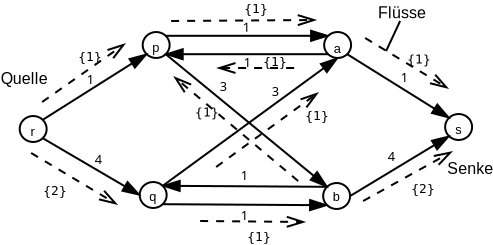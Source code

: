 <?xml version="1.0" encoding="UTF-8"?>
<dia:diagram xmlns:dia="http://www.lysator.liu.se/~alla/dia/"><dia:layer name="Hintergrund" visible="true"><dia:object type="Standard - Ellipse" version="0" id="O0"><dia:attribute name="obj_pos"><dia:point val="8.75,9"/></dia:attribute><dia:attribute name="obj_bb"><dia:rectangle val="8.7,8.95;10.15,10.35"/></dia:attribute><dia:attribute name="elem_corner"><dia:point val="8.75,9"/></dia:attribute><dia:attribute name="elem_width"><dia:real val="1.35"/></dia:attribute><dia:attribute name="elem_height"><dia:real val="1.3"/></dia:attribute></dia:object><dia:object type="Standard - Text" version="0" id="O1"><dia:attribute name="obj_pos"><dia:point val="9.4,10"/></dia:attribute><dia:attribute name="obj_bb"><dia:rectangle val="9.3,9.4;9.5,10.4"/></dia:attribute><dia:attribute name="text"><dia:composite type="text"><dia:attribute name="string"><dia:string>#r#</dia:string></dia:attribute><dia:attribute name="font"><dia:font family="arial" style="0" name="Helvetica"/></dia:attribute><dia:attribute name="height"><dia:real val="0.8"/></dia:attribute><dia:attribute name="pos"><dia:point val="9.4,10"/></dia:attribute><dia:attribute name="color"><dia:color val="#000000"/></dia:attribute><dia:attribute name="alignment"><dia:enum val="1"/></dia:attribute></dia:composite></dia:attribute></dia:object><dia:object type="Standard - Ellipse" version="0" id="O2"><dia:attribute name="obj_pos"><dia:point val="14.9,4.8"/></dia:attribute><dia:attribute name="obj_bb"><dia:rectangle val="14.85,4.75;16.3,6.15"/></dia:attribute><dia:attribute name="elem_corner"><dia:point val="14.9,4.8"/></dia:attribute><dia:attribute name="elem_width"><dia:real val="1.35"/></dia:attribute><dia:attribute name="elem_height"><dia:real val="1.3"/></dia:attribute></dia:object><dia:object type="Standard - Text" version="0" id="O3"><dia:attribute name="obj_pos"><dia:point val="15.55,5.8"/></dia:attribute><dia:attribute name="obj_bb"><dia:rectangle val="15.375,5.2;15.725,6.2"/></dia:attribute><dia:attribute name="text"><dia:composite type="text"><dia:attribute name="string"><dia:string>#p#</dia:string></dia:attribute><dia:attribute name="font"><dia:font family="arial" style="0" name="Helvetica"/></dia:attribute><dia:attribute name="height"><dia:real val="0.8"/></dia:attribute><dia:attribute name="pos"><dia:point val="15.55,5.8"/></dia:attribute><dia:attribute name="color"><dia:color val="#000000"/></dia:attribute><dia:attribute name="alignment"><dia:enum val="1"/></dia:attribute></dia:composite></dia:attribute></dia:object><dia:object type="Standard - Ellipse" version="0" id="O4"><dia:attribute name="obj_pos"><dia:point val="14.75,12.3"/></dia:attribute><dia:attribute name="obj_bb"><dia:rectangle val="14.7,12.25;16.15,13.65"/></dia:attribute><dia:attribute name="elem_corner"><dia:point val="14.75,12.3"/></dia:attribute><dia:attribute name="elem_width"><dia:real val="1.35"/></dia:attribute><dia:attribute name="elem_height"><dia:real val="1.3"/></dia:attribute></dia:object><dia:object type="Standard - Text" version="0" id="O5"><dia:attribute name="obj_pos"><dia:point val="15.4,13.25"/></dia:attribute><dia:attribute name="obj_bb"><dia:rectangle val="15.225,12.65;15.575,13.65"/></dia:attribute><dia:attribute name="text"><dia:composite type="text"><dia:attribute name="string"><dia:string>#q#</dia:string></dia:attribute><dia:attribute name="font"><dia:font family="arial" style="0" name="Helvetica"/></dia:attribute><dia:attribute name="height"><dia:real val="0.8"/></dia:attribute><dia:attribute name="pos"><dia:point val="15.4,13.25"/></dia:attribute><dia:attribute name="color"><dia:color val="#000000"/></dia:attribute><dia:attribute name="alignment"><dia:enum val="1"/></dia:attribute></dia:composite></dia:attribute></dia:object><dia:object type="Standard - Ellipse" version="0" id="O6"><dia:attribute name="obj_pos"><dia:point val="23.973,4.8"/></dia:attribute><dia:attribute name="obj_bb"><dia:rectangle val="23.923,4.75;25.373,6.15"/></dia:attribute><dia:attribute name="elem_corner"><dia:point val="23.973,4.8"/></dia:attribute><dia:attribute name="elem_width"><dia:real val="1.35"/></dia:attribute><dia:attribute name="elem_height"><dia:real val="1.3"/></dia:attribute></dia:object><dia:object type="Standard - Text" version="0" id="O7"><dia:attribute name="obj_pos"><dia:point val="24.623,5.85"/></dia:attribute><dia:attribute name="obj_bb"><dia:rectangle val="24.448,5.25;24.798,6.25"/></dia:attribute><dia:attribute name="text"><dia:composite type="text"><dia:attribute name="string"><dia:string>#a#</dia:string></dia:attribute><dia:attribute name="font"><dia:font family="arial" style="0" name="Helvetica"/></dia:attribute><dia:attribute name="height"><dia:real val="0.8"/></dia:attribute><dia:attribute name="pos"><dia:point val="24.623,5.85"/></dia:attribute><dia:attribute name="color"><dia:color val="#000000"/></dia:attribute><dia:attribute name="alignment"><dia:enum val="1"/></dia:attribute></dia:composite></dia:attribute></dia:object><dia:object type="Standard - Ellipse" version="0" id="O8"><dia:attribute name="obj_pos"><dia:point val="23.923,12.35"/></dia:attribute><dia:attribute name="obj_bb"><dia:rectangle val="23.873,12.3;25.323,13.7"/></dia:attribute><dia:attribute name="elem_corner"><dia:point val="23.923,12.35"/></dia:attribute><dia:attribute name="elem_width"><dia:real val="1.35"/></dia:attribute><dia:attribute name="elem_height"><dia:real val="1.3"/></dia:attribute></dia:object><dia:object type="Standard - Text" version="0" id="O9"><dia:attribute name="obj_pos"><dia:point val="24.573,13.25"/></dia:attribute><dia:attribute name="obj_bb"><dia:rectangle val="24.398,12.65;24.748,13.65"/></dia:attribute><dia:attribute name="text"><dia:composite type="text"><dia:attribute name="string"><dia:string>#b#</dia:string></dia:attribute><dia:attribute name="font"><dia:font family="arial" style="0" name="Helvetica"/></dia:attribute><dia:attribute name="height"><dia:real val="0.8"/></dia:attribute><dia:attribute name="pos"><dia:point val="24.573,13.25"/></dia:attribute><dia:attribute name="color"><dia:color val="#000000"/></dia:attribute><dia:attribute name="alignment"><dia:enum val="1"/></dia:attribute></dia:composite></dia:attribute></dia:object><dia:object type="Standard - Ellipse" version="0" id="O10"><dia:attribute name="obj_pos"><dia:point val="30.023,8.9"/></dia:attribute><dia:attribute name="obj_bb"><dia:rectangle val="29.973,8.85;31.423,10.25"/></dia:attribute><dia:attribute name="elem_corner"><dia:point val="30.023,8.9"/></dia:attribute><dia:attribute name="elem_width"><dia:real val="1.35"/></dia:attribute><dia:attribute name="elem_height"><dia:real val="1.3"/></dia:attribute></dia:object><dia:object type="Standard - Text" version="0" id="O11"><dia:attribute name="obj_pos"><dia:point val="30.673,9.9"/></dia:attribute><dia:attribute name="obj_bb"><dia:rectangle val="30.498,9.3;30.848,10.3"/></dia:attribute><dia:attribute name="text"><dia:composite type="text"><dia:attribute name="string"><dia:string>#s#</dia:string></dia:attribute><dia:attribute name="font"><dia:font family="arial" style="0" name="Helvetica"/></dia:attribute><dia:attribute name="height"><dia:real val="0.8"/></dia:attribute><dia:attribute name="pos"><dia:point val="30.673,9.9"/></dia:attribute><dia:attribute name="color"><dia:color val="#000000"/></dia:attribute><dia:attribute name="alignment"><dia:enum val="1"/></dia:attribute></dia:composite></dia:attribute></dia:object><dia:object type="UML - Message" version="0" id="O12"><dia:attribute name="obj_pos"><dia:point val="9.902,9.19"/></dia:attribute><dia:attribute name="obj_bb"><dia:rectangle val="9.833,5.545;15.354,9.259"/></dia:attribute><dia:attribute name="conn_endpoints"><dia:point val="9.902,9.19"/><dia:point val="15.098,5.91"/></dia:attribute><dia:attribute name="text"><dia:string>#1#</dia:string></dia:attribute><dia:attribute name="type"><dia:enum val="0"/></dia:attribute><dia:attribute name="text_pos"><dia:point val="12.273,7.4"/></dia:attribute><dia:connections><dia:connection handle="0" to="O0" connection="2"/><dia:connection handle="1" to="O2" connection="5"/></dia:connections></dia:object><dia:object type="UML - Message" version="0" id="O13"><dia:attribute name="obj_pos"><dia:point val="9.902,10.11"/></dia:attribute><dia:attribute name="obj_bb"><dia:rectangle val="9.834,10.041;14.995,13.32"/></dia:attribute><dia:attribute name="conn_endpoints"><dia:point val="9.902,10.11"/><dia:point val="14.75,12.95"/></dia:attribute><dia:attribute name="text"><dia:string>#4#</dia:string></dia:attribute><dia:attribute name="type"><dia:enum val="0"/></dia:attribute><dia:attribute name="text_pos"><dia:point val="12.673,11.4"/></dia:attribute><dia:connections><dia:connection handle="0" to="O0" connection="7"/><dia:connection handle="1" to="O4" connection="3"/></dia:connections></dia:object><dia:object type="UML - Message" version="0" id="O14"><dia:attribute name="obj_pos"><dia:point val="16.052,4.99"/></dia:attribute><dia:attribute name="obj_bb"><dia:rectangle val="16.002,4.09;24.221,5.39"/></dia:attribute><dia:attribute name="conn_endpoints"><dia:point val="16.052,4.99"/><dia:point val="24.171,4.99"/></dia:attribute><dia:attribute name="text"><dia:string>#1#</dia:string></dia:attribute><dia:attribute name="type"><dia:enum val="0"/></dia:attribute><dia:attribute name="text_pos"><dia:point val="20.073,4.79"/></dia:attribute><dia:connections><dia:connection handle="0" to="O2" connection="2"/><dia:connection handle="1" to="O6" connection="0"/></dia:connections></dia:object><dia:object type="UML - Message" version="0" id="O15"><dia:attribute name="obj_pos"><dia:point val="15.902,13.41"/></dia:attribute><dia:attribute name="obj_bb"><dia:rectangle val="15.852,13.059;24.173,14.3"/></dia:attribute><dia:attribute name="conn_endpoints"><dia:point val="15.902,13.41"/><dia:point val="24.121,13.46"/></dia:attribute><dia:attribute name="text"><dia:string>#1#</dia:string></dia:attribute><dia:attribute name="type"><dia:enum val="0"/></dia:attribute><dia:attribute name="text_pos"><dia:point val="19.973,14.2"/></dia:attribute><dia:connections><dia:connection handle="0" to="O4" connection="7"/><dia:connection handle="1" to="O8" connection="5"/></dia:connections></dia:object><dia:object type="UML - Message" version="0" id="O16"><dia:attribute name="obj_pos"><dia:point val="24.121,12.54"/></dia:attribute><dia:attribute name="obj_bb"><dia:rectangle val="15.85,11.5;24.171,12.891"/></dia:attribute><dia:attribute name="conn_endpoints"><dia:point val="24.121,12.54"/><dia:point val="15.902,12.49"/></dia:attribute><dia:attribute name="text"><dia:string>#1#</dia:string></dia:attribute><dia:attribute name="type"><dia:enum val="0"/></dia:attribute><dia:attribute name="text_pos"><dia:point val="19.973,12.2"/></dia:attribute><dia:connections><dia:connection handle="0" to="O8" connection="0"/><dia:connection handle="1" to="O4" connection="2"/></dia:connections></dia:object><dia:object type="UML - Message" version="0" id="O17"><dia:attribute name="obj_pos"><dia:point val="25.125,5.91"/></dia:attribute><dia:attribute name="obj_bb"><dia:rectangle val="25.056,5.841;30.475,9.456"/></dia:attribute><dia:attribute name="conn_endpoints"><dia:point val="25.125,5.91"/><dia:point val="30.221,9.09"/></dia:attribute><dia:attribute name="text"><dia:string>#1#</dia:string></dia:attribute><dia:attribute name="type"><dia:enum val="0"/></dia:attribute><dia:attribute name="text_pos"><dia:point val="27.973,7.3"/></dia:attribute><dia:connections><dia:connection handle="0" to="O6" connection="7"/><dia:connection handle="1" to="O10" connection="0"/></dia:connections></dia:object><dia:object type="UML - Message" version="0" id="O18"><dia:attribute name="obj_pos"><dia:point val="25.273,13"/></dia:attribute><dia:attribute name="obj_bb"><dia:rectangle val="25.204,9.641;30.471,13.069"/></dia:attribute><dia:attribute name="conn_endpoints"><dia:point val="25.273,13"/><dia:point val="30.221,10.01"/></dia:attribute><dia:attribute name="text"><dia:string>#4#</dia:string></dia:attribute><dia:attribute name="type"><dia:enum val="0"/></dia:attribute><dia:attribute name="text_pos"><dia:point val="27.323,11.25"/></dia:attribute><dia:connections><dia:connection handle="0" to="O8" connection="4"/><dia:connection handle="1" to="O10" connection="5"/></dia:connections></dia:object><dia:object type="UML - Message" version="0" id="O19"><dia:attribute name="obj_pos"><dia:point val="24.171,5.91"/></dia:attribute><dia:attribute name="obj_bb"><dia:rectangle val="16.002,5.51;24.221,6.65"/></dia:attribute><dia:attribute name="conn_endpoints"><dia:point val="24.171,5.91"/><dia:point val="16.052,5.91"/></dia:attribute><dia:attribute name="text"><dia:string>#1#</dia:string></dia:attribute><dia:attribute name="type"><dia:enum val="0"/></dia:attribute><dia:attribute name="text_pos"><dia:point val="20.123,6.55"/></dia:attribute><dia:connections><dia:connection handle="0" to="O6" connection="5"/><dia:connection handle="1" to="O2" connection="7"/></dia:connections></dia:object><dia:object type="UML - Message" version="0" id="O20"><dia:attribute name="obj_pos"><dia:point val="15.902,12.49"/></dia:attribute><dia:attribute name="obj_bb"><dia:rectangle val="15.832,5.748;24.924,12.56"/></dia:attribute><dia:attribute name="conn_endpoints"><dia:point val="15.902,12.49"/><dia:point val="24.648,6.1"/></dia:attribute><dia:attribute name="text"><dia:string>#3#</dia:string></dia:attribute><dia:attribute name="type"><dia:enum val="0"/></dia:attribute><dia:attribute name="text_pos"><dia:point val="21.523,8"/></dia:attribute><dia:connections><dia:connection handle="0" to="O4" connection="2"/><dia:connection handle="1" to="O6" connection="6"/></dia:connections></dia:object><dia:object type="UML - Message" version="0" id="O21"><dia:attribute name="obj_pos"><dia:point val="16.052,5.91"/></dia:attribute><dia:attribute name="obj_bb"><dia:rectangle val="15.982,5.839;24.413,12.881"/></dia:attribute><dia:attribute name="conn_endpoints"><dia:point val="16.052,5.91"/><dia:point val="24.121,12.54"/></dia:attribute><dia:attribute name="text"><dia:string>#3#</dia:string></dia:attribute><dia:attribute name="type"><dia:enum val="0"/></dia:attribute><dia:attribute name="text_pos"><dia:point val="18.923,7.75"/></dia:attribute><dia:connections><dia:connection handle="0" to="O2" connection="7"/><dia:connection handle="1" to="O8" connection="0"/></dia:connections></dia:object><dia:object type="Standard - Text" version="0" id="O22"><dia:attribute name="obj_pos"><dia:point val="8.973,7.4"/></dia:attribute><dia:attribute name="obj_bb"><dia:rectangle val="7.923,6.65;10.023,7.9"/></dia:attribute><dia:attribute name="text"><dia:composite type="text"><dia:attribute name="string"><dia:string>#Quelle#</dia:string></dia:attribute><dia:attribute name="font"><dia:font family="arial" style="0" name="Helvetica"/></dia:attribute><dia:attribute name="height"><dia:real val="1"/></dia:attribute><dia:attribute name="pos"><dia:point val="8.973,7.4"/></dia:attribute><dia:attribute name="color"><dia:color val="#000000"/></dia:attribute><dia:attribute name="alignment"><dia:enum val="1"/></dia:attribute></dia:composite></dia:attribute></dia:object><dia:object type="Standard - Text" version="0" id="O23"><dia:attribute name="obj_pos"><dia:point val="31.273,11.9"/></dia:attribute><dia:attribute name="obj_bb"><dia:rectangle val="30.248,11.15;32.298,12.4"/></dia:attribute><dia:attribute name="text"><dia:composite type="text"><dia:attribute name="string"><dia:string>#Senke#</dia:string></dia:attribute><dia:attribute name="font"><dia:font family="arial" style="0" name="Helvetica"/></dia:attribute><dia:attribute name="height"><dia:real val="1"/></dia:attribute><dia:attribute name="pos"><dia:point val="31.273,11.9"/></dia:attribute><dia:attribute name="color"><dia:color val="#000000"/></dia:attribute><dia:attribute name="alignment"><dia:enum val="1"/></dia:attribute></dia:composite></dia:attribute></dia:object><dia:object type="UML - Constraint" version="0" id="O24"><dia:attribute name="obj_pos"><dia:point val="9.323,10.85"/></dia:attribute><dia:attribute name="obj_bb"><dia:rectangle val="9.255,10.781;13.921,13.819"/></dia:attribute><dia:attribute name="conn_endpoints"><dia:point val="9.323,10.85"/><dia:point val="13.673,13.45"/></dia:attribute><dia:attribute name="constraint"><dia:string>#2#</dia:string></dia:attribute><dia:attribute name="text_pos"><dia:point val="9.923,12.95"/></dia:attribute></dia:object><dia:object type="UML - Constraint" version="0" id="O25"><dia:attribute name="obj_pos"><dia:point val="17.773,14.25"/></dia:attribute><dia:attribute name="obj_bb"><dia:rectangle val="17.723,13.899;23.127,15.45"/></dia:attribute><dia:attribute name="conn_endpoints"><dia:point val="17.773,14.25"/><dia:point val="23.073,14.3"/></dia:attribute><dia:attribute name="constraint"><dia:string>#1#</dia:string></dia:attribute><dia:attribute name="text_pos"><dia:point val="20.123,15.25"/></dia:attribute></dia:object><dia:object type="UML - Constraint" version="0" id="O26"><dia:attribute name="obj_pos"><dia:point val="25.923,13.25"/></dia:attribute><dia:attribute name="obj_bb"><dia:rectangle val="25.855,10.376;30.661,13.318"/></dia:attribute><dia:attribute name="conn_endpoints"><dia:point val="25.923,13.25"/><dia:point val="30.423,10.75"/></dia:attribute><dia:attribute name="constraint"><dia:string>#2#</dia:string></dia:attribute><dia:attribute name="text_pos"><dia:point val="28.323,12.85"/></dia:attribute></dia:object><dia:object type="UML - Constraint" version="0" id="O27"><dia:attribute name="obj_pos"><dia:point val="18.573,11.55"/></dia:attribute><dia:attribute name="obj_bb"><dia:rectangle val="18.503,7.447;24.073,11.62"/></dia:attribute><dia:attribute name="conn_endpoints"><dia:point val="18.573,11.55"/><dia:point val="23.723,7.8"/></dia:attribute><dia:attribute name="constraint"><dia:string>#1#</dia:string></dia:attribute><dia:attribute name="text_pos"><dia:point val="23.023,9.2"/></dia:attribute></dia:object><dia:object type="UML - Constraint" version="0" id="O28"><dia:attribute name="obj_pos"><dia:point val="22.673,12.25"/></dia:attribute><dia:attribute name="obj_bb"><dia:rectangle val="16.128,6.662;22.744,12.32"/></dia:attribute><dia:attribute name="conn_endpoints"><dia:point val="22.673,12.25"/><dia:point val="16.423,7"/></dia:attribute><dia:attribute name="constraint"><dia:string>#1#</dia:string></dia:attribute><dia:attribute name="text_pos"><dia:point val="17.523,9.025"/></dia:attribute></dia:object><dia:object type="UML - Constraint" version="0" id="O29"><dia:attribute name="obj_pos"><dia:point val="22.473,6.6"/></dia:attribute><dia:attribute name="obj_bb"><dia:rectangle val="18.523,5.9;22.523,7"/></dia:attribute><dia:attribute name="conn_endpoints"><dia:point val="22.473,6.6"/><dia:point val="18.573,6.6"/></dia:attribute><dia:attribute name="constraint"><dia:string>#1#</dia:string></dia:attribute><dia:attribute name="text_pos"><dia:point val="20.923,6.5"/></dia:attribute></dia:object><dia:object type="UML - Constraint" version="0" id="O30"><dia:attribute name="obj_pos"><dia:point val="9.873,8.3"/></dia:attribute><dia:attribute name="obj_bb"><dia:rectangle val="9.803,4.994;14.344,8.37"/></dia:attribute><dia:attribute name="conn_endpoints"><dia:point val="9.873,8.3"/><dia:point val="14.073,5.35"/></dia:attribute><dia:attribute name="constraint"><dia:string>#1#</dia:string></dia:attribute><dia:attribute name="text_pos"><dia:point val="11.673,6.25"/></dia:attribute></dia:object><dia:object type="UML - Constraint" version="0" id="O31"><dia:attribute name="obj_pos"><dia:point val="16.323,4.25"/></dia:attribute><dia:attribute name="obj_bb"><dia:rectangle val="16.273,3.25;23.676,4.6"/></dia:attribute><dia:attribute name="conn_endpoints"><dia:point val="16.323,4.25"/><dia:point val="23.623,4.2"/></dia:attribute><dia:attribute name="constraint"><dia:string>#1#</dia:string></dia:attribute><dia:attribute name="text_pos"><dia:point val="19.973,3.85"/></dia:attribute></dia:object><dia:object type="UML - Constraint" version="0" id="O32"><dia:attribute name="obj_pos"><dia:point val="26.023,5.1"/></dia:attribute><dia:attribute name="obj_bb"><dia:rectangle val="25.954,5.031;30.473,8.018"/></dia:attribute><dia:attribute name="conn_endpoints"><dia:point val="26.023,5.1"/><dia:point val="30.223,7.65"/></dia:attribute><dia:attribute name="constraint"><dia:string>#1#</dia:string></dia:attribute><dia:attribute name="text_pos"><dia:point val="28.123,6.375"/></dia:attribute></dia:object><dia:object type="Standard - Line" version="0" id="O33"><dia:attribute name="obj_pos"><dia:point val="27.073,5.75"/></dia:attribute><dia:attribute name="obj_bb"><dia:rectangle val="27.007,4.184;27.84,5.816"/></dia:attribute><dia:attribute name="conn_endpoints"><dia:point val="27.073,5.75"/><dia:point val="27.773,4.25"/></dia:attribute><dia:attribute name="numcp"><dia:int val="1"/></dia:attribute></dia:object><dia:object type="Standard - Text" version="0" id="O34"><dia:attribute name="obj_pos"><dia:point val="27.862,4.116"/></dia:attribute><dia:attribute name="obj_bb"><dia:rectangle val="26.762,3.366;28.962,4.616"/></dia:attribute><dia:attribute name="text"><dia:composite type="text"><dia:attribute name="string"><dia:string>#Flüsse#</dia:string></dia:attribute><dia:attribute name="font"><dia:font family="arial" style="0" name="Helvetica"/></dia:attribute><dia:attribute name="height"><dia:real val="1"/></dia:attribute><dia:attribute name="pos"><dia:point val="27.862,4.116"/></dia:attribute><dia:attribute name="color"><dia:color val="#000000"/></dia:attribute><dia:attribute name="alignment"><dia:enum val="1"/></dia:attribute></dia:composite></dia:attribute></dia:object></dia:layer></dia:diagram>
